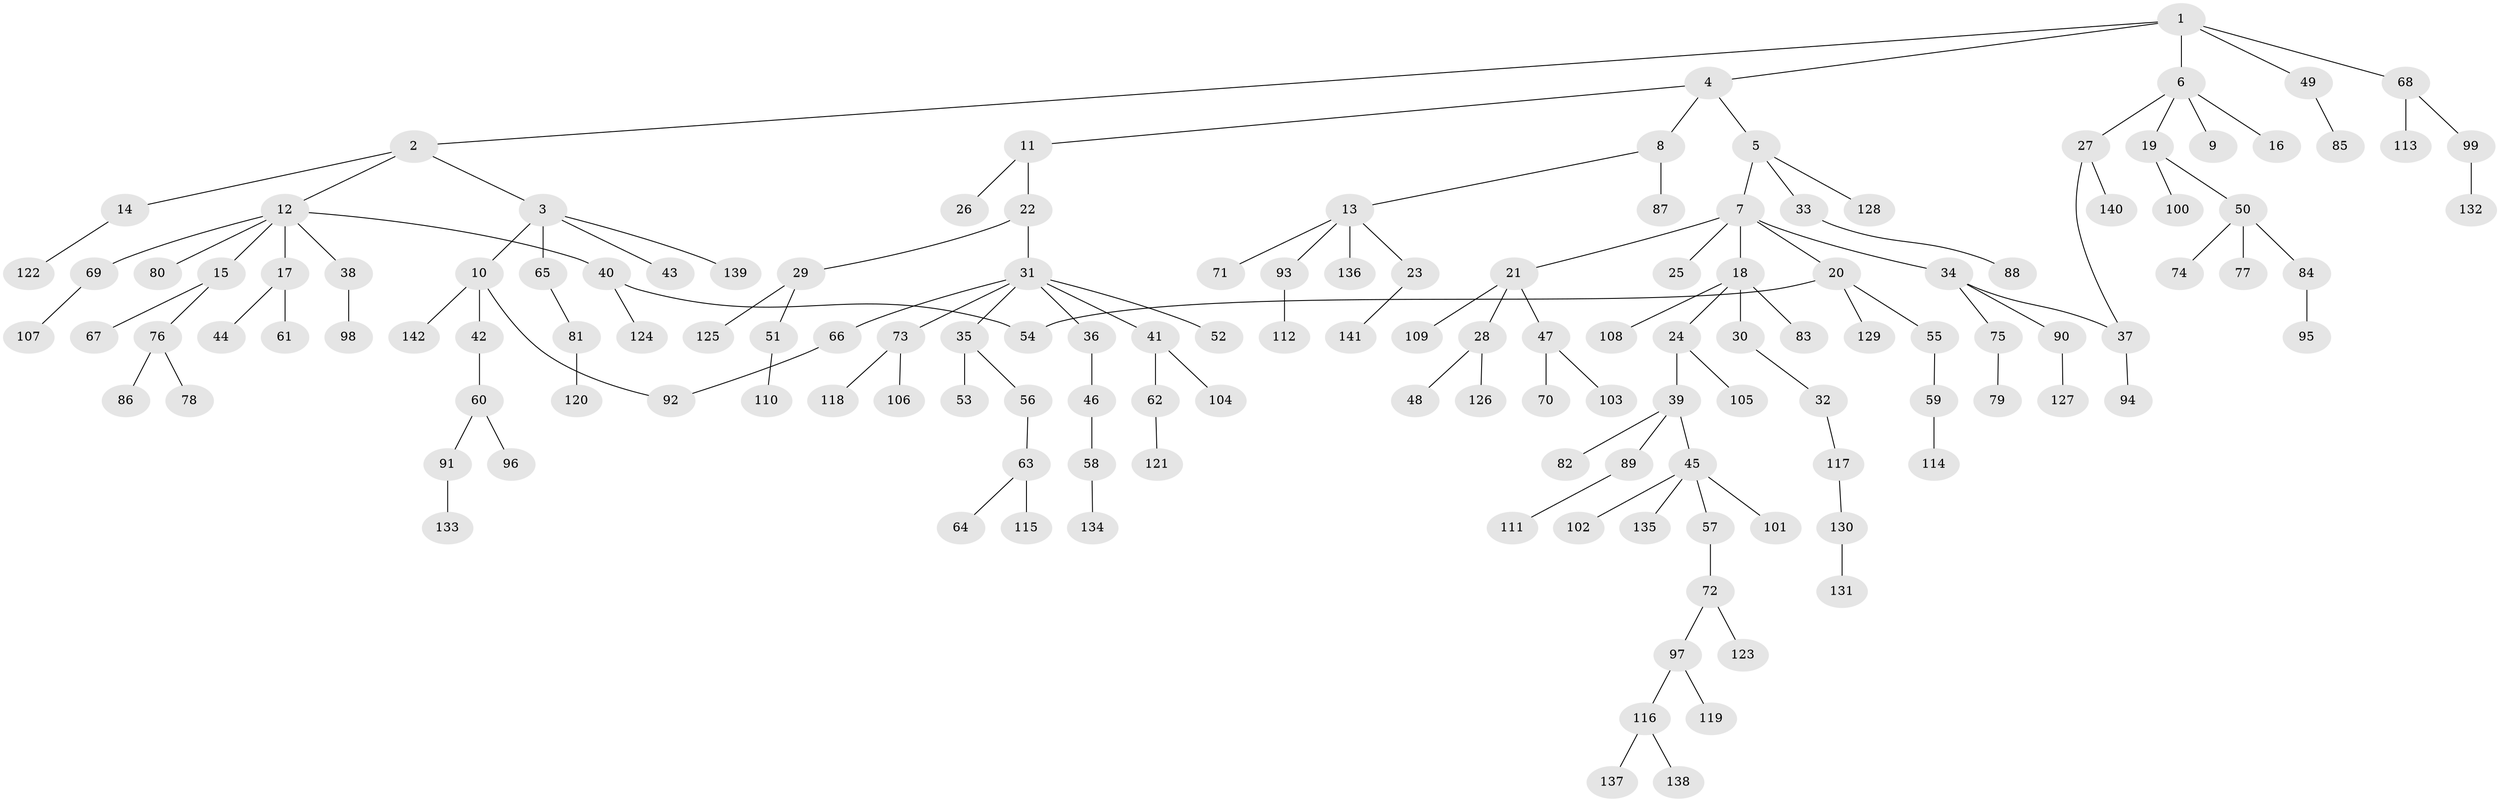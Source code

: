 // coarse degree distribution, {5: 0.03125, 4: 0.09375, 8: 0.010416666666666666, 6: 0.010416666666666666, 1: 0.5, 3: 0.052083333333333336, 7: 0.020833333333333332, 2: 0.28125}
// Generated by graph-tools (version 1.1) at 2025/51/02/27/25 19:51:36]
// undirected, 142 vertices, 144 edges
graph export_dot {
graph [start="1"]
  node [color=gray90,style=filled];
  1;
  2;
  3;
  4;
  5;
  6;
  7;
  8;
  9;
  10;
  11;
  12;
  13;
  14;
  15;
  16;
  17;
  18;
  19;
  20;
  21;
  22;
  23;
  24;
  25;
  26;
  27;
  28;
  29;
  30;
  31;
  32;
  33;
  34;
  35;
  36;
  37;
  38;
  39;
  40;
  41;
  42;
  43;
  44;
  45;
  46;
  47;
  48;
  49;
  50;
  51;
  52;
  53;
  54;
  55;
  56;
  57;
  58;
  59;
  60;
  61;
  62;
  63;
  64;
  65;
  66;
  67;
  68;
  69;
  70;
  71;
  72;
  73;
  74;
  75;
  76;
  77;
  78;
  79;
  80;
  81;
  82;
  83;
  84;
  85;
  86;
  87;
  88;
  89;
  90;
  91;
  92;
  93;
  94;
  95;
  96;
  97;
  98;
  99;
  100;
  101;
  102;
  103;
  104;
  105;
  106;
  107;
  108;
  109;
  110;
  111;
  112;
  113;
  114;
  115;
  116;
  117;
  118;
  119;
  120;
  121;
  122;
  123;
  124;
  125;
  126;
  127;
  128;
  129;
  130;
  131;
  132;
  133;
  134;
  135;
  136;
  137;
  138;
  139;
  140;
  141;
  142;
  1 -- 2;
  1 -- 4;
  1 -- 6;
  1 -- 49;
  1 -- 68;
  2 -- 3;
  2 -- 12;
  2 -- 14;
  3 -- 10;
  3 -- 43;
  3 -- 65;
  3 -- 139;
  4 -- 5;
  4 -- 8;
  4 -- 11;
  5 -- 7;
  5 -- 33;
  5 -- 128;
  6 -- 9;
  6 -- 16;
  6 -- 19;
  6 -- 27;
  7 -- 18;
  7 -- 20;
  7 -- 21;
  7 -- 25;
  7 -- 34;
  8 -- 13;
  8 -- 87;
  10 -- 42;
  10 -- 92;
  10 -- 142;
  11 -- 22;
  11 -- 26;
  12 -- 15;
  12 -- 17;
  12 -- 38;
  12 -- 40;
  12 -- 69;
  12 -- 80;
  13 -- 23;
  13 -- 71;
  13 -- 93;
  13 -- 136;
  14 -- 122;
  15 -- 67;
  15 -- 76;
  17 -- 44;
  17 -- 61;
  18 -- 24;
  18 -- 30;
  18 -- 83;
  18 -- 108;
  19 -- 50;
  19 -- 100;
  20 -- 54;
  20 -- 55;
  20 -- 129;
  21 -- 28;
  21 -- 47;
  21 -- 109;
  22 -- 29;
  22 -- 31;
  23 -- 141;
  24 -- 39;
  24 -- 105;
  27 -- 140;
  27 -- 37;
  28 -- 48;
  28 -- 126;
  29 -- 51;
  29 -- 125;
  30 -- 32;
  31 -- 35;
  31 -- 36;
  31 -- 41;
  31 -- 52;
  31 -- 66;
  31 -- 73;
  32 -- 117;
  33 -- 88;
  34 -- 37;
  34 -- 75;
  34 -- 90;
  35 -- 53;
  35 -- 56;
  36 -- 46;
  37 -- 94;
  38 -- 98;
  39 -- 45;
  39 -- 82;
  39 -- 89;
  40 -- 124;
  40 -- 54;
  41 -- 62;
  41 -- 104;
  42 -- 60;
  45 -- 57;
  45 -- 101;
  45 -- 102;
  45 -- 135;
  46 -- 58;
  47 -- 70;
  47 -- 103;
  49 -- 85;
  50 -- 74;
  50 -- 77;
  50 -- 84;
  51 -- 110;
  55 -- 59;
  56 -- 63;
  57 -- 72;
  58 -- 134;
  59 -- 114;
  60 -- 91;
  60 -- 96;
  62 -- 121;
  63 -- 64;
  63 -- 115;
  65 -- 81;
  66 -- 92;
  68 -- 99;
  68 -- 113;
  69 -- 107;
  72 -- 97;
  72 -- 123;
  73 -- 106;
  73 -- 118;
  75 -- 79;
  76 -- 78;
  76 -- 86;
  81 -- 120;
  84 -- 95;
  89 -- 111;
  90 -- 127;
  91 -- 133;
  93 -- 112;
  97 -- 116;
  97 -- 119;
  99 -- 132;
  116 -- 137;
  116 -- 138;
  117 -- 130;
  130 -- 131;
}

